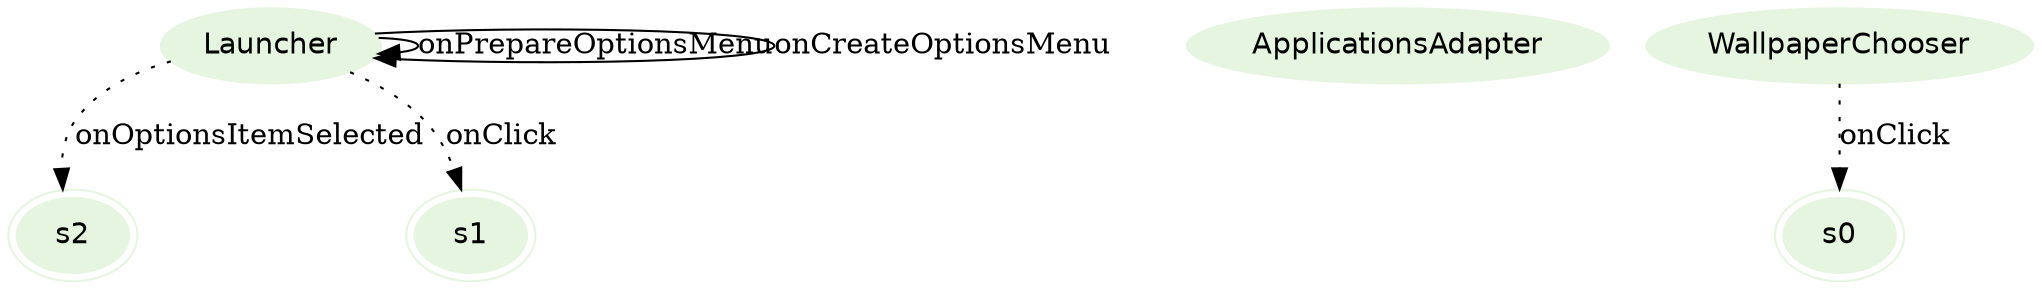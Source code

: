 digraph {
fontname="Helvetica";
node[style=filled, fontname="Helvetica", colorscheme=greens3, color=1];
s2[peripheries=2];
ApplicationsAdapter;
s0[peripheries=2];
WallpaperChooser;
s1[peripheries=2];
Launcher;
Launcher -> s2[label="onOptionsItemSelected",style=dotted];
Launcher -> s1[label="onClick",style=dotted];
Launcher -> Launcher[label="onPrepareOptionsMenu"];
WallpaperChooser -> s0[label="onClick",style=dotted];
Launcher -> Launcher[label="onCreateOptionsMenu"];
}